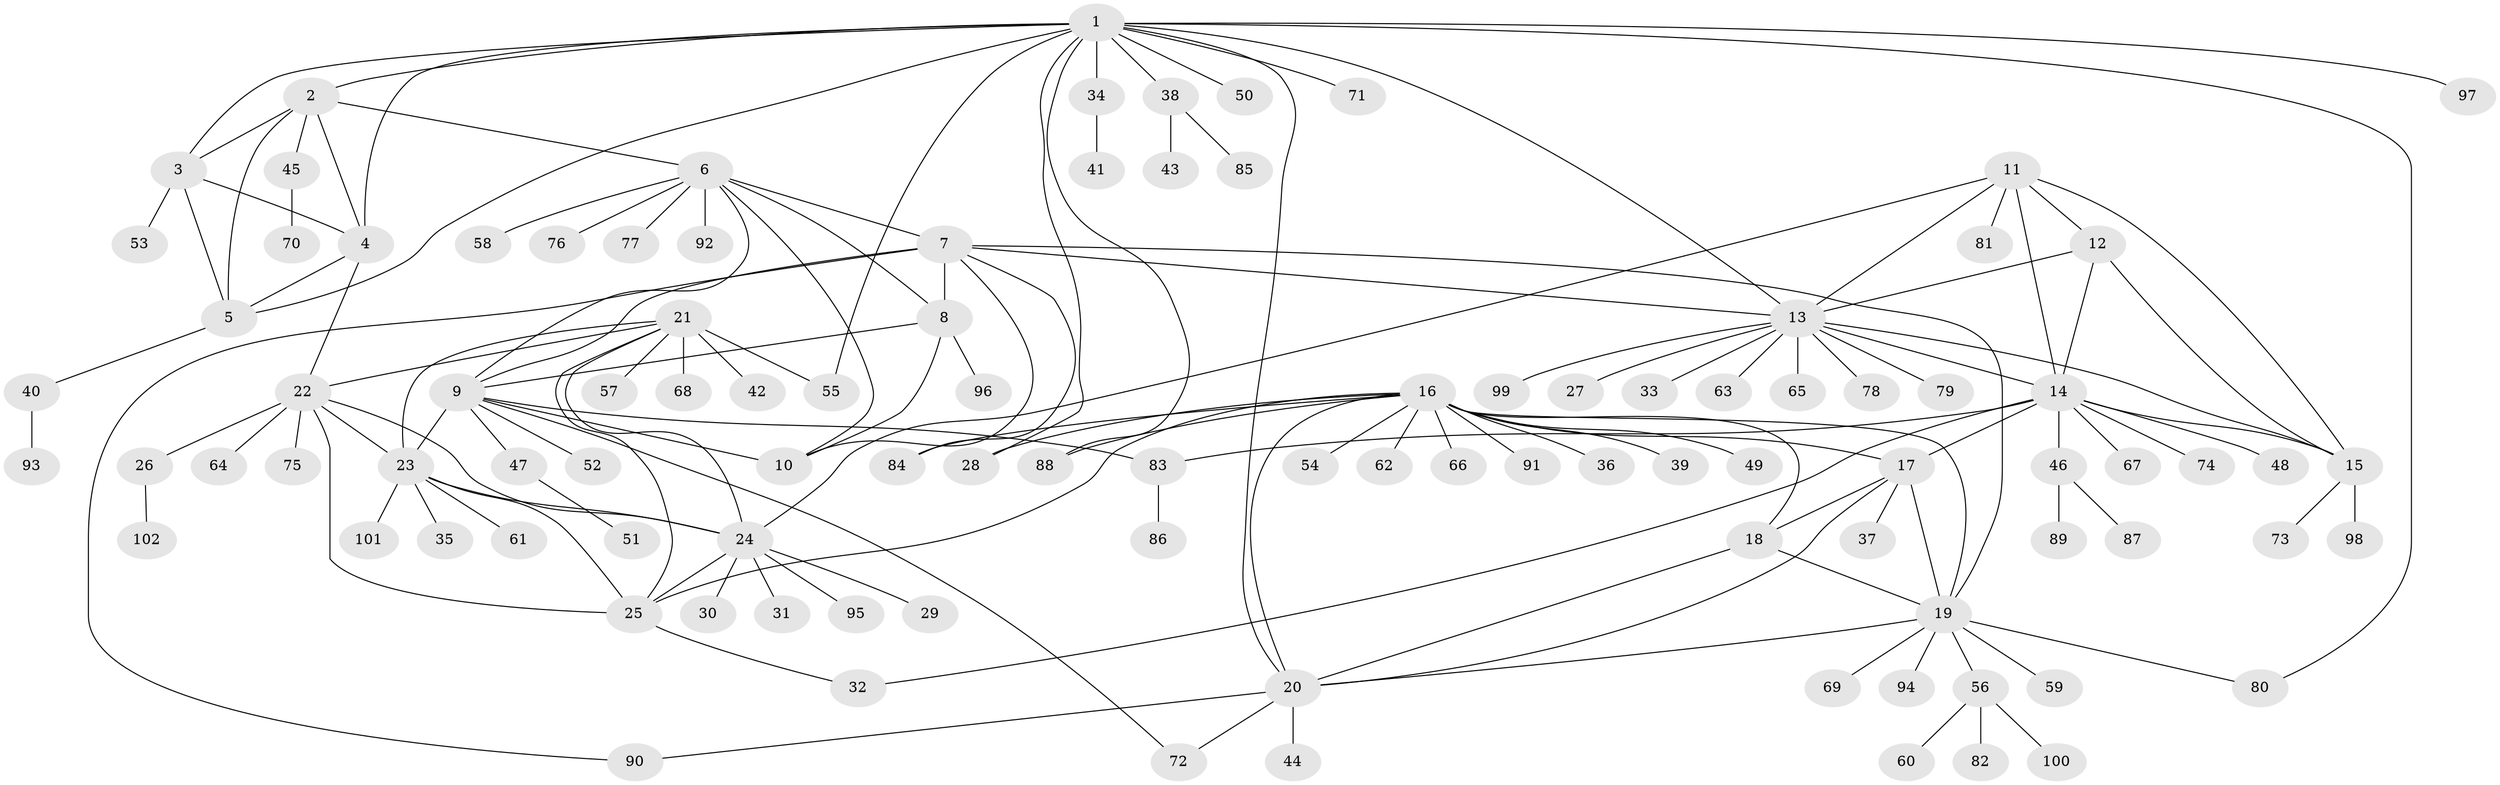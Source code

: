 // Generated by graph-tools (version 1.1) at 2025/37/03/09/25 02:37:20]
// undirected, 102 vertices, 146 edges
graph export_dot {
graph [start="1"]
  node [color=gray90,style=filled];
  1;
  2;
  3;
  4;
  5;
  6;
  7;
  8;
  9;
  10;
  11;
  12;
  13;
  14;
  15;
  16;
  17;
  18;
  19;
  20;
  21;
  22;
  23;
  24;
  25;
  26;
  27;
  28;
  29;
  30;
  31;
  32;
  33;
  34;
  35;
  36;
  37;
  38;
  39;
  40;
  41;
  42;
  43;
  44;
  45;
  46;
  47;
  48;
  49;
  50;
  51;
  52;
  53;
  54;
  55;
  56;
  57;
  58;
  59;
  60;
  61;
  62;
  63;
  64;
  65;
  66;
  67;
  68;
  69;
  70;
  71;
  72;
  73;
  74;
  75;
  76;
  77;
  78;
  79;
  80;
  81;
  82;
  83;
  84;
  85;
  86;
  87;
  88;
  89;
  90;
  91;
  92;
  93;
  94;
  95;
  96;
  97;
  98;
  99;
  100;
  101;
  102;
  1 -- 2;
  1 -- 3;
  1 -- 4;
  1 -- 5;
  1 -- 13;
  1 -- 20;
  1 -- 28;
  1 -- 34;
  1 -- 38;
  1 -- 50;
  1 -- 55;
  1 -- 71;
  1 -- 80;
  1 -- 88;
  1 -- 97;
  2 -- 3;
  2 -- 4;
  2 -- 5;
  2 -- 6;
  2 -- 45;
  3 -- 4;
  3 -- 5;
  3 -- 53;
  4 -- 5;
  4 -- 22;
  5 -- 40;
  6 -- 7;
  6 -- 8;
  6 -- 9;
  6 -- 10;
  6 -- 58;
  6 -- 76;
  6 -- 77;
  6 -- 92;
  7 -- 8;
  7 -- 9;
  7 -- 10;
  7 -- 13;
  7 -- 19;
  7 -- 84;
  7 -- 90;
  8 -- 9;
  8 -- 10;
  8 -- 96;
  9 -- 10;
  9 -- 23;
  9 -- 47;
  9 -- 52;
  9 -- 72;
  9 -- 83;
  11 -- 12;
  11 -- 13;
  11 -- 14;
  11 -- 15;
  11 -- 24;
  11 -- 81;
  12 -- 13;
  12 -- 14;
  12 -- 15;
  13 -- 14;
  13 -- 15;
  13 -- 27;
  13 -- 33;
  13 -- 63;
  13 -- 65;
  13 -- 78;
  13 -- 79;
  13 -- 99;
  14 -- 15;
  14 -- 17;
  14 -- 32;
  14 -- 46;
  14 -- 48;
  14 -- 67;
  14 -- 74;
  14 -- 83;
  15 -- 73;
  15 -- 98;
  16 -- 17;
  16 -- 18;
  16 -- 19;
  16 -- 20;
  16 -- 25;
  16 -- 28;
  16 -- 36;
  16 -- 39;
  16 -- 49;
  16 -- 54;
  16 -- 62;
  16 -- 66;
  16 -- 84;
  16 -- 88;
  16 -- 91;
  17 -- 18;
  17 -- 19;
  17 -- 20;
  17 -- 37;
  18 -- 19;
  18 -- 20;
  19 -- 20;
  19 -- 56;
  19 -- 59;
  19 -- 69;
  19 -- 80;
  19 -- 94;
  20 -- 44;
  20 -- 72;
  20 -- 90;
  21 -- 22;
  21 -- 23;
  21 -- 24;
  21 -- 25;
  21 -- 42;
  21 -- 55;
  21 -- 57;
  21 -- 68;
  22 -- 23;
  22 -- 24;
  22 -- 25;
  22 -- 26;
  22 -- 64;
  22 -- 75;
  23 -- 24;
  23 -- 25;
  23 -- 35;
  23 -- 61;
  23 -- 101;
  24 -- 25;
  24 -- 29;
  24 -- 30;
  24 -- 31;
  24 -- 95;
  25 -- 32;
  26 -- 102;
  34 -- 41;
  38 -- 43;
  38 -- 85;
  40 -- 93;
  45 -- 70;
  46 -- 87;
  46 -- 89;
  47 -- 51;
  56 -- 60;
  56 -- 82;
  56 -- 100;
  83 -- 86;
}
